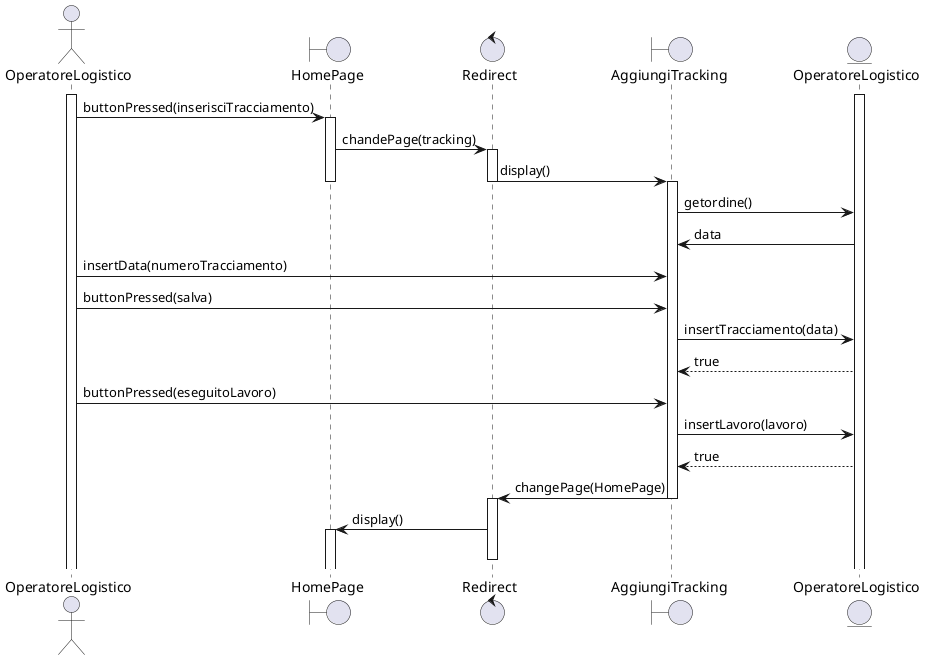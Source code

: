 @startuml

    actor OperatoreLogistico
    boundary HomePage
    control Redirect
    boundary AggiungiTracking
    entity OperatoreLogistico as OperatoreLogisticoE


    activate OperatoreLogistico 
    activate OperatoreLogisticoE
    OperatoreLogistico -> HomePage : buttonPressed(inserisciTracciamento)
    activate HomePage
    HomePage -> Redirect : chandePage(tracking)
    activate Redirect    
    Redirect -> AggiungiTracking : display()
    deactivate HomePage
    deactivate Redirect
    activate AggiungiTracking

    AggiungiTracking -> OperatoreLogisticoE : getordine()
    OperatoreLogisticoE -> AggiungiTracking : data

    OperatoreLogistico  -> AggiungiTracking : insertData(numeroTracciamento)
    OperatoreLogistico  -> AggiungiTracking : buttonPressed(salva)
    AggiungiTracking -> OperatoreLogisticoE : insertTracciamento(data)
    OperatoreLogisticoE --> AggiungiTracking : true

    OperatoreLogistico  -> AggiungiTracking : buttonPressed(eseguitoLavoro)
    AggiungiTracking -> OperatoreLogisticoE : insertLavoro(lavoro)
    OperatoreLogisticoE --> AggiungiTracking : true
   
    AggiungiTracking -> Redirect : changePage(HomePage)
    deactivate AggiungiTracking
    activate Redirect 
    Redirect -> HomePage : display()
    activate HomePage
    deactivate AggiungiTracking
    deactivate Redirect
@enduml